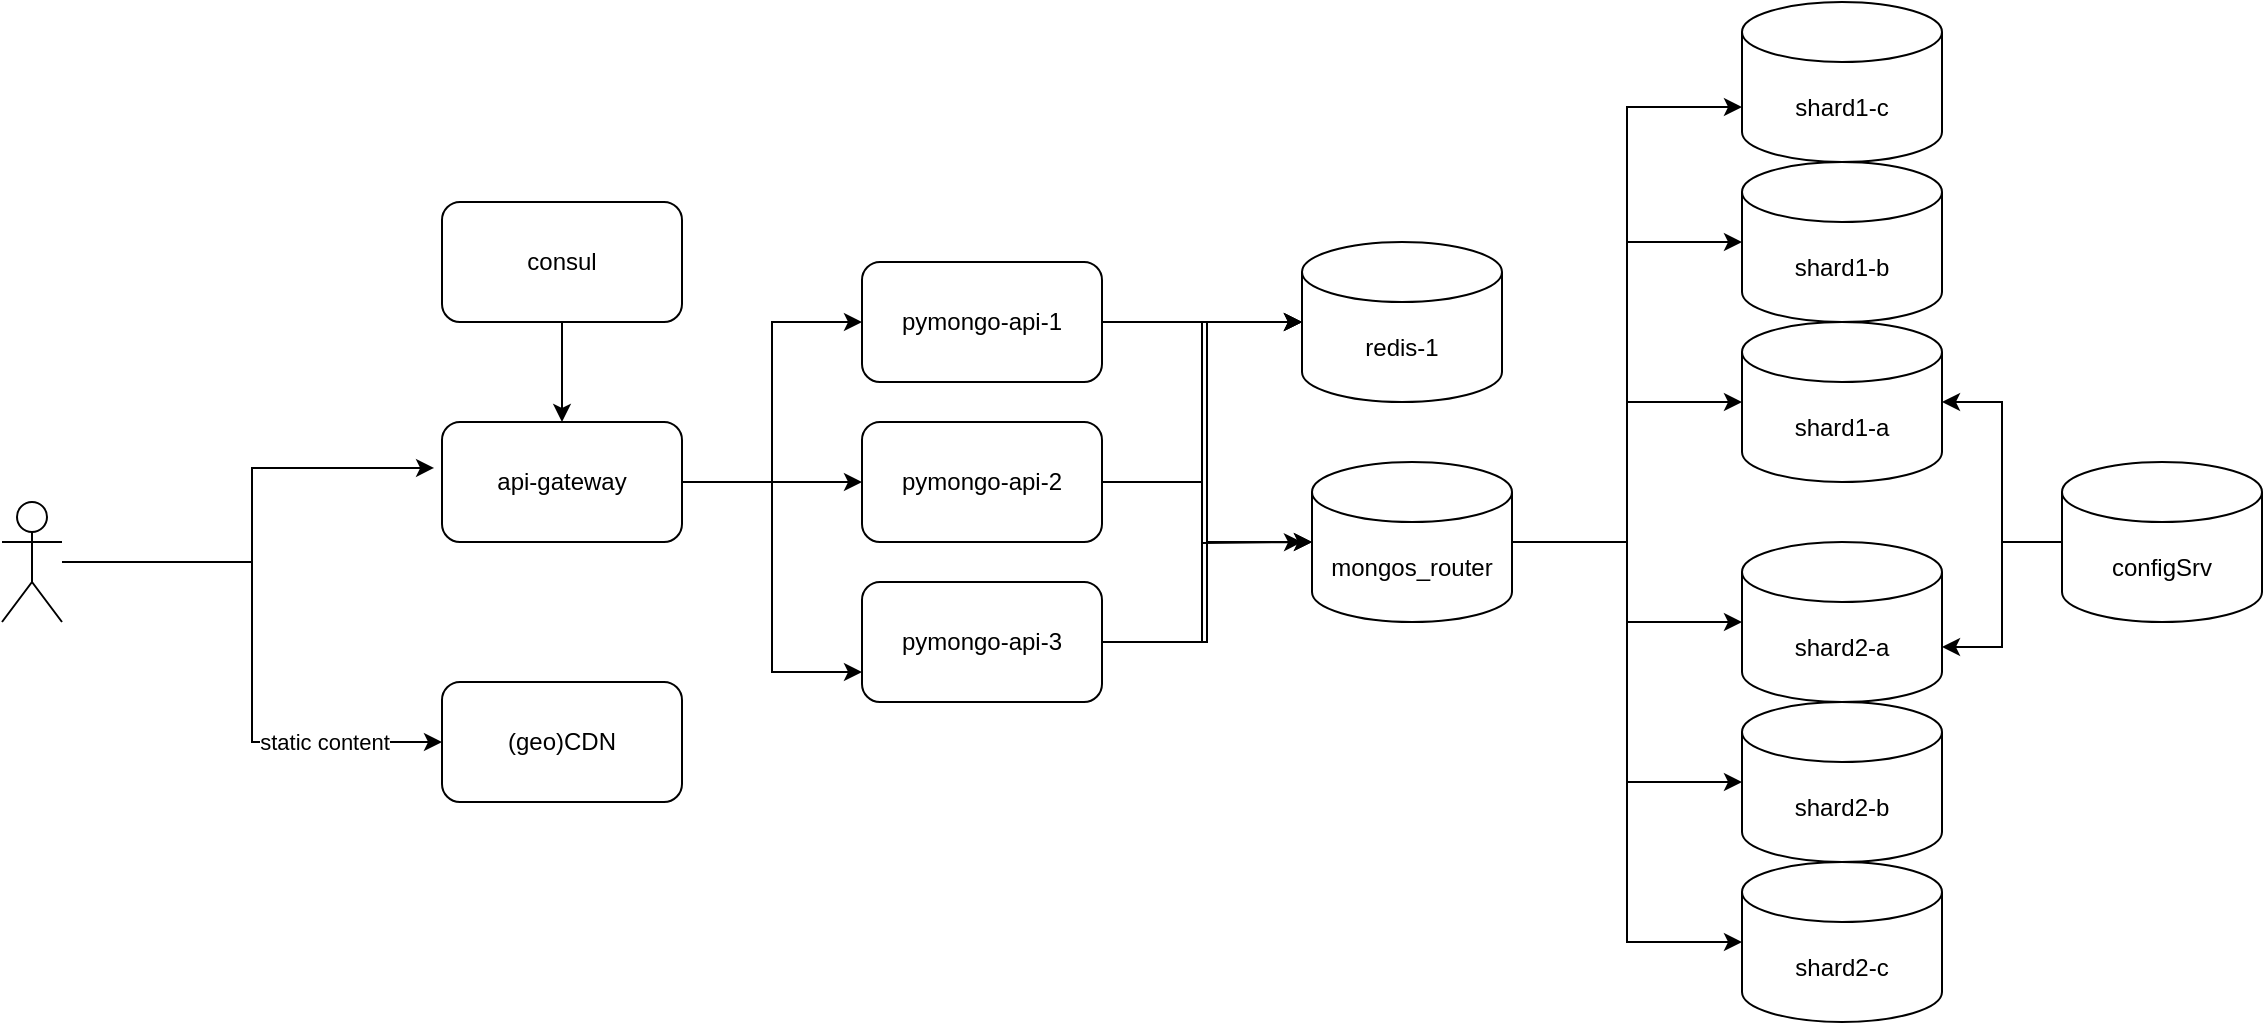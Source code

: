 <mxfile version="24.7.13">
  <diagram name="Page-1" id="-H_mtQnk-PTXWXPvYvuk">
    <mxGraphModel dx="1242" dy="819" grid="1" gridSize="10" guides="1" tooltips="1" connect="1" arrows="1" fold="1" page="1" pageScale="1" pageWidth="1169" pageHeight="827" math="0" shadow="0">
      <root>
        <mxCell id="0" />
        <mxCell id="1" parent="0" />
        <mxCell id="9rIZPSZPmVjsdQkvPOGj-21" value="" style="edgeStyle=orthogonalEdgeStyle;rounded=0;orthogonalLoop=1;jettySize=auto;html=1;entryX=0;entryY=0.5;entryDx=0;entryDy=0;entryPerimeter=0;" parent="1" source="9rIZPSZPmVjsdQkvPOGj-24" target="9rIZPSZPmVjsdQkvPOGj-32" edge="1">
          <mxGeometry relative="1" as="geometry" />
        </mxCell>
        <mxCell id="9rIZPSZPmVjsdQkvPOGj-22" value="" style="edgeStyle=orthogonalEdgeStyle;rounded=0;orthogonalLoop=1;jettySize=auto;html=1;entryX=0;entryY=0.5;entryDx=0;entryDy=0;entryPerimeter=0;" parent="1" source="9rIZPSZPmVjsdQkvPOGj-24" target="9rIZPSZPmVjsdQkvPOGj-27" edge="1">
          <mxGeometry relative="1" as="geometry" />
        </mxCell>
        <mxCell id="9rIZPSZPmVjsdQkvPOGj-23" value="" style="edgeStyle=orthogonalEdgeStyle;rounded=0;orthogonalLoop=1;jettySize=auto;html=1;entryX=0;entryY=0.5;entryDx=0;entryDy=0;entryPerimeter=0;" parent="1" source="9rIZPSZPmVjsdQkvPOGj-24" target="9rIZPSZPmVjsdQkvPOGj-28" edge="1">
          <mxGeometry relative="1" as="geometry" />
        </mxCell>
        <mxCell id="9rIZPSZPmVjsdQkvPOGj-24" value="mongos_router" style="shape=cylinder3;whiteSpace=wrap;html=1;boundedLbl=1;backgroundOutline=1;size=15;" parent="1" vertex="1">
          <mxGeometry x="705" y="320" width="100" height="80" as="geometry" />
        </mxCell>
        <mxCell id="9rIZPSZPmVjsdQkvPOGj-25" value="pymongo-api-3" style="rounded=1;whiteSpace=wrap;html=1;" parent="1" vertex="1">
          <mxGeometry x="480" y="380" width="120" height="60" as="geometry" />
        </mxCell>
        <mxCell id="9rIZPSZPmVjsdQkvPOGj-26" style="edgeStyle=orthogonalEdgeStyle;rounded=0;orthogonalLoop=1;jettySize=auto;html=1;exitX=1;exitY=0.5;exitDx=0;exitDy=0;entryX=0;entryY=0.5;entryDx=0;entryDy=0;entryPerimeter=0;" parent="1" source="9rIZPSZPmVjsdQkvPOGj-25" target="9rIZPSZPmVjsdQkvPOGj-24" edge="1">
          <mxGeometry relative="1" as="geometry" />
        </mxCell>
        <mxCell id="9rIZPSZPmVjsdQkvPOGj-27" value="shard1-a" style="shape=cylinder3;whiteSpace=wrap;html=1;boundedLbl=1;backgroundOutline=1;size=15;" parent="1" vertex="1">
          <mxGeometry x="920" y="250" width="100" height="80" as="geometry" />
        </mxCell>
        <mxCell id="9rIZPSZPmVjsdQkvPOGj-28" value="shard2-a" style="shape=cylinder3;whiteSpace=wrap;html=1;boundedLbl=1;backgroundOutline=1;size=15;" parent="1" vertex="1">
          <mxGeometry x="920" y="360" width="100" height="80" as="geometry" />
        </mxCell>
        <mxCell id="9rIZPSZPmVjsdQkvPOGj-29" value="configSrv" style="shape=cylinder3;whiteSpace=wrap;html=1;boundedLbl=1;backgroundOutline=1;size=15;" parent="1" vertex="1">
          <mxGeometry x="1080" y="320" width="100" height="80" as="geometry" />
        </mxCell>
        <mxCell id="9rIZPSZPmVjsdQkvPOGj-30" style="edgeStyle=orthogonalEdgeStyle;rounded=0;orthogonalLoop=1;jettySize=auto;html=1;entryX=1;entryY=0.5;entryDx=0;entryDy=0;entryPerimeter=0;" parent="1" source="9rIZPSZPmVjsdQkvPOGj-29" target="9rIZPSZPmVjsdQkvPOGj-27" edge="1">
          <mxGeometry relative="1" as="geometry" />
        </mxCell>
        <mxCell id="9rIZPSZPmVjsdQkvPOGj-31" style="edgeStyle=orthogonalEdgeStyle;rounded=0;orthogonalLoop=1;jettySize=auto;html=1;entryX=1;entryY=0;entryDx=0;entryDy=52.5;entryPerimeter=0;" parent="1" source="9rIZPSZPmVjsdQkvPOGj-29" target="9rIZPSZPmVjsdQkvPOGj-28" edge="1">
          <mxGeometry relative="1" as="geometry" />
        </mxCell>
        <mxCell id="9rIZPSZPmVjsdQkvPOGj-32" value="shard1-b" style="shape=cylinder3;whiteSpace=wrap;html=1;boundedLbl=1;backgroundOutline=1;size=15;" parent="1" vertex="1">
          <mxGeometry x="920" y="170" width="100" height="80" as="geometry" />
        </mxCell>
        <mxCell id="9rIZPSZPmVjsdQkvPOGj-33" value="shard1-c" style="shape=cylinder3;whiteSpace=wrap;html=1;boundedLbl=1;backgroundOutline=1;size=15;" parent="1" vertex="1">
          <mxGeometry x="920" y="90" width="100" height="80" as="geometry" />
        </mxCell>
        <mxCell id="9rIZPSZPmVjsdQkvPOGj-34" value="shard2-b" style="shape=cylinder3;whiteSpace=wrap;html=1;boundedLbl=1;backgroundOutline=1;size=15;" parent="1" vertex="1">
          <mxGeometry x="920" y="440" width="100" height="80" as="geometry" />
        </mxCell>
        <mxCell id="9rIZPSZPmVjsdQkvPOGj-35" value="shard2-c" style="shape=cylinder3;whiteSpace=wrap;html=1;boundedLbl=1;backgroundOutline=1;size=15;" parent="1" vertex="1">
          <mxGeometry x="920" y="520" width="100" height="80" as="geometry" />
        </mxCell>
        <mxCell id="9rIZPSZPmVjsdQkvPOGj-36" style="edgeStyle=orthogonalEdgeStyle;rounded=0;orthogonalLoop=1;jettySize=auto;html=1;entryX=0;entryY=0;entryDx=0;entryDy=52.5;entryPerimeter=0;" parent="1" source="9rIZPSZPmVjsdQkvPOGj-24" target="9rIZPSZPmVjsdQkvPOGj-33" edge="1">
          <mxGeometry relative="1" as="geometry" />
        </mxCell>
        <mxCell id="9rIZPSZPmVjsdQkvPOGj-37" style="edgeStyle=orthogonalEdgeStyle;rounded=0;orthogonalLoop=1;jettySize=auto;html=1;entryX=0;entryY=0.5;entryDx=0;entryDy=0;entryPerimeter=0;" parent="1" source="9rIZPSZPmVjsdQkvPOGj-24" target="9rIZPSZPmVjsdQkvPOGj-34" edge="1">
          <mxGeometry relative="1" as="geometry" />
        </mxCell>
        <mxCell id="9rIZPSZPmVjsdQkvPOGj-38" style="edgeStyle=orthogonalEdgeStyle;rounded=0;orthogonalLoop=1;jettySize=auto;html=1;entryX=0;entryY=0.5;entryDx=0;entryDy=0;entryPerimeter=0;" parent="1" source="9rIZPSZPmVjsdQkvPOGj-24" target="9rIZPSZPmVjsdQkvPOGj-35" edge="1">
          <mxGeometry relative="1" as="geometry" />
        </mxCell>
        <mxCell id="9rIZPSZPmVjsdQkvPOGj-39" value="redis-1" style="shape=cylinder3;whiteSpace=wrap;html=1;boundedLbl=1;backgroundOutline=1;size=15;" parent="1" vertex="1">
          <mxGeometry x="700" y="210" width="100" height="80" as="geometry" />
        </mxCell>
        <mxCell id="9rIZPSZPmVjsdQkvPOGj-40" style="edgeStyle=orthogonalEdgeStyle;rounded=0;orthogonalLoop=1;jettySize=auto;html=1;entryX=0;entryY=0.5;entryDx=0;entryDy=0;entryPerimeter=0;" parent="1" source="9rIZPSZPmVjsdQkvPOGj-25" target="9rIZPSZPmVjsdQkvPOGj-39" edge="1">
          <mxGeometry relative="1" as="geometry" />
        </mxCell>
        <mxCell id="pl8xgwRFLOpiITGCZ7NF-3" style="edgeStyle=orthogonalEdgeStyle;rounded=0;orthogonalLoop=1;jettySize=auto;html=1;" parent="1" source="pl8xgwRFLOpiITGCZ7NF-1" edge="1">
          <mxGeometry relative="1" as="geometry">
            <mxPoint x="700" y="360" as="targetPoint" />
          </mxGeometry>
        </mxCell>
        <mxCell id="pl8xgwRFLOpiITGCZ7NF-1" value="pymongo-api-2" style="rounded=1;whiteSpace=wrap;html=1;" parent="1" vertex="1">
          <mxGeometry x="480" y="300" width="120" height="60" as="geometry" />
        </mxCell>
        <mxCell id="pl8xgwRFLOpiITGCZ7NF-2" value="pymongo-api-1" style="rounded=1;whiteSpace=wrap;html=1;" parent="1" vertex="1">
          <mxGeometry x="480" y="220" width="120" height="60" as="geometry" />
        </mxCell>
        <mxCell id="pl8xgwRFLOpiITGCZ7NF-4" style="edgeStyle=orthogonalEdgeStyle;rounded=0;orthogonalLoop=1;jettySize=auto;html=1;entryX=0;entryY=0.5;entryDx=0;entryDy=0;entryPerimeter=0;" parent="1" source="pl8xgwRFLOpiITGCZ7NF-1" target="9rIZPSZPmVjsdQkvPOGj-39" edge="1">
          <mxGeometry relative="1" as="geometry" />
        </mxCell>
        <mxCell id="pl8xgwRFLOpiITGCZ7NF-5" style="edgeStyle=orthogonalEdgeStyle;rounded=0;orthogonalLoop=1;jettySize=auto;html=1;entryX=0;entryY=0.5;entryDx=0;entryDy=0;entryPerimeter=0;" parent="1" source="pl8xgwRFLOpiITGCZ7NF-2" target="9rIZPSZPmVjsdQkvPOGj-39" edge="1">
          <mxGeometry relative="1" as="geometry" />
        </mxCell>
        <mxCell id="pl8xgwRFLOpiITGCZ7NF-6" style="edgeStyle=orthogonalEdgeStyle;rounded=0;orthogonalLoop=1;jettySize=auto;html=1;entryX=0;entryY=0.5;entryDx=0;entryDy=0;entryPerimeter=0;" parent="1" source="pl8xgwRFLOpiITGCZ7NF-2" target="9rIZPSZPmVjsdQkvPOGj-24" edge="1">
          <mxGeometry relative="1" as="geometry" />
        </mxCell>
        <mxCell id="pl8xgwRFLOpiITGCZ7NF-8" style="edgeStyle=orthogonalEdgeStyle;rounded=0;orthogonalLoop=1;jettySize=auto;html=1;entryX=0;entryY=0.5;entryDx=0;entryDy=0;" parent="1" source="pl8xgwRFLOpiITGCZ7NF-7" target="pl8xgwRFLOpiITGCZ7NF-2" edge="1">
          <mxGeometry relative="1" as="geometry" />
        </mxCell>
        <mxCell id="pl8xgwRFLOpiITGCZ7NF-9" style="edgeStyle=orthogonalEdgeStyle;rounded=0;orthogonalLoop=1;jettySize=auto;html=1;entryX=0;entryY=0.5;entryDx=0;entryDy=0;" parent="1" source="pl8xgwRFLOpiITGCZ7NF-7" target="pl8xgwRFLOpiITGCZ7NF-1" edge="1">
          <mxGeometry relative="1" as="geometry" />
        </mxCell>
        <mxCell id="pl8xgwRFLOpiITGCZ7NF-10" style="edgeStyle=orthogonalEdgeStyle;rounded=0;orthogonalLoop=1;jettySize=auto;html=1;entryX=0;entryY=0.75;entryDx=0;entryDy=0;" parent="1" source="pl8xgwRFLOpiITGCZ7NF-7" target="9rIZPSZPmVjsdQkvPOGj-25" edge="1">
          <mxGeometry relative="1" as="geometry" />
        </mxCell>
        <mxCell id="pl8xgwRFLOpiITGCZ7NF-7" value="api-gateway" style="rounded=1;whiteSpace=wrap;html=1;" parent="1" vertex="1">
          <mxGeometry x="270" y="300" width="120" height="60" as="geometry" />
        </mxCell>
        <mxCell id="pl8xgwRFLOpiITGCZ7NF-12" style="edgeStyle=orthogonalEdgeStyle;rounded=0;orthogonalLoop=1;jettySize=auto;html=1;" parent="1" source="pl8xgwRFLOpiITGCZ7NF-11" target="pl8xgwRFLOpiITGCZ7NF-7" edge="1">
          <mxGeometry relative="1" as="geometry" />
        </mxCell>
        <mxCell id="pl8xgwRFLOpiITGCZ7NF-11" value="consul" style="rounded=1;whiteSpace=wrap;html=1;" parent="1" vertex="1">
          <mxGeometry x="270" y="190" width="120" height="60" as="geometry" />
        </mxCell>
        <mxCell id="CaLv9WIYrAD0kfyq_Tqi-4" style="edgeStyle=orthogonalEdgeStyle;rounded=0;orthogonalLoop=1;jettySize=auto;html=1;entryX=0;entryY=0.5;entryDx=0;entryDy=0;" edge="1" parent="1" source="CaLv9WIYrAD0kfyq_Tqi-1" target="CaLv9WIYrAD0kfyq_Tqi-3">
          <mxGeometry relative="1" as="geometry" />
        </mxCell>
        <mxCell id="CaLv9WIYrAD0kfyq_Tqi-5" value="static content" style="edgeLabel;html=1;align=center;verticalAlign=middle;resizable=0;points=[];" vertex="1" connectable="0" parent="CaLv9WIYrAD0kfyq_Tqi-4">
          <mxGeometry x="0.739" y="1" relative="1" as="geometry">
            <mxPoint x="-23" y="1" as="offset" />
          </mxGeometry>
        </mxCell>
        <mxCell id="CaLv9WIYrAD0kfyq_Tqi-1" value="" style="shape=umlActor;verticalLabelPosition=bottom;verticalAlign=top;html=1;outlineConnect=0;" vertex="1" parent="1">
          <mxGeometry x="50" y="340" width="30" height="60" as="geometry" />
        </mxCell>
        <mxCell id="CaLv9WIYrAD0kfyq_Tqi-2" style="edgeStyle=orthogonalEdgeStyle;rounded=0;orthogonalLoop=1;jettySize=auto;html=1;entryX=-0.033;entryY=0.383;entryDx=0;entryDy=0;entryPerimeter=0;" edge="1" parent="1" source="CaLv9WIYrAD0kfyq_Tqi-1" target="pl8xgwRFLOpiITGCZ7NF-7">
          <mxGeometry relative="1" as="geometry" />
        </mxCell>
        <mxCell id="CaLv9WIYrAD0kfyq_Tqi-3" value="(geo&lt;span style=&quot;background-color: initial;&quot;&gt;)CDN&lt;/span&gt;" style="rounded=1;whiteSpace=wrap;html=1;" vertex="1" parent="1">
          <mxGeometry x="270" y="430" width="120" height="60" as="geometry" />
        </mxCell>
      </root>
    </mxGraphModel>
  </diagram>
</mxfile>
